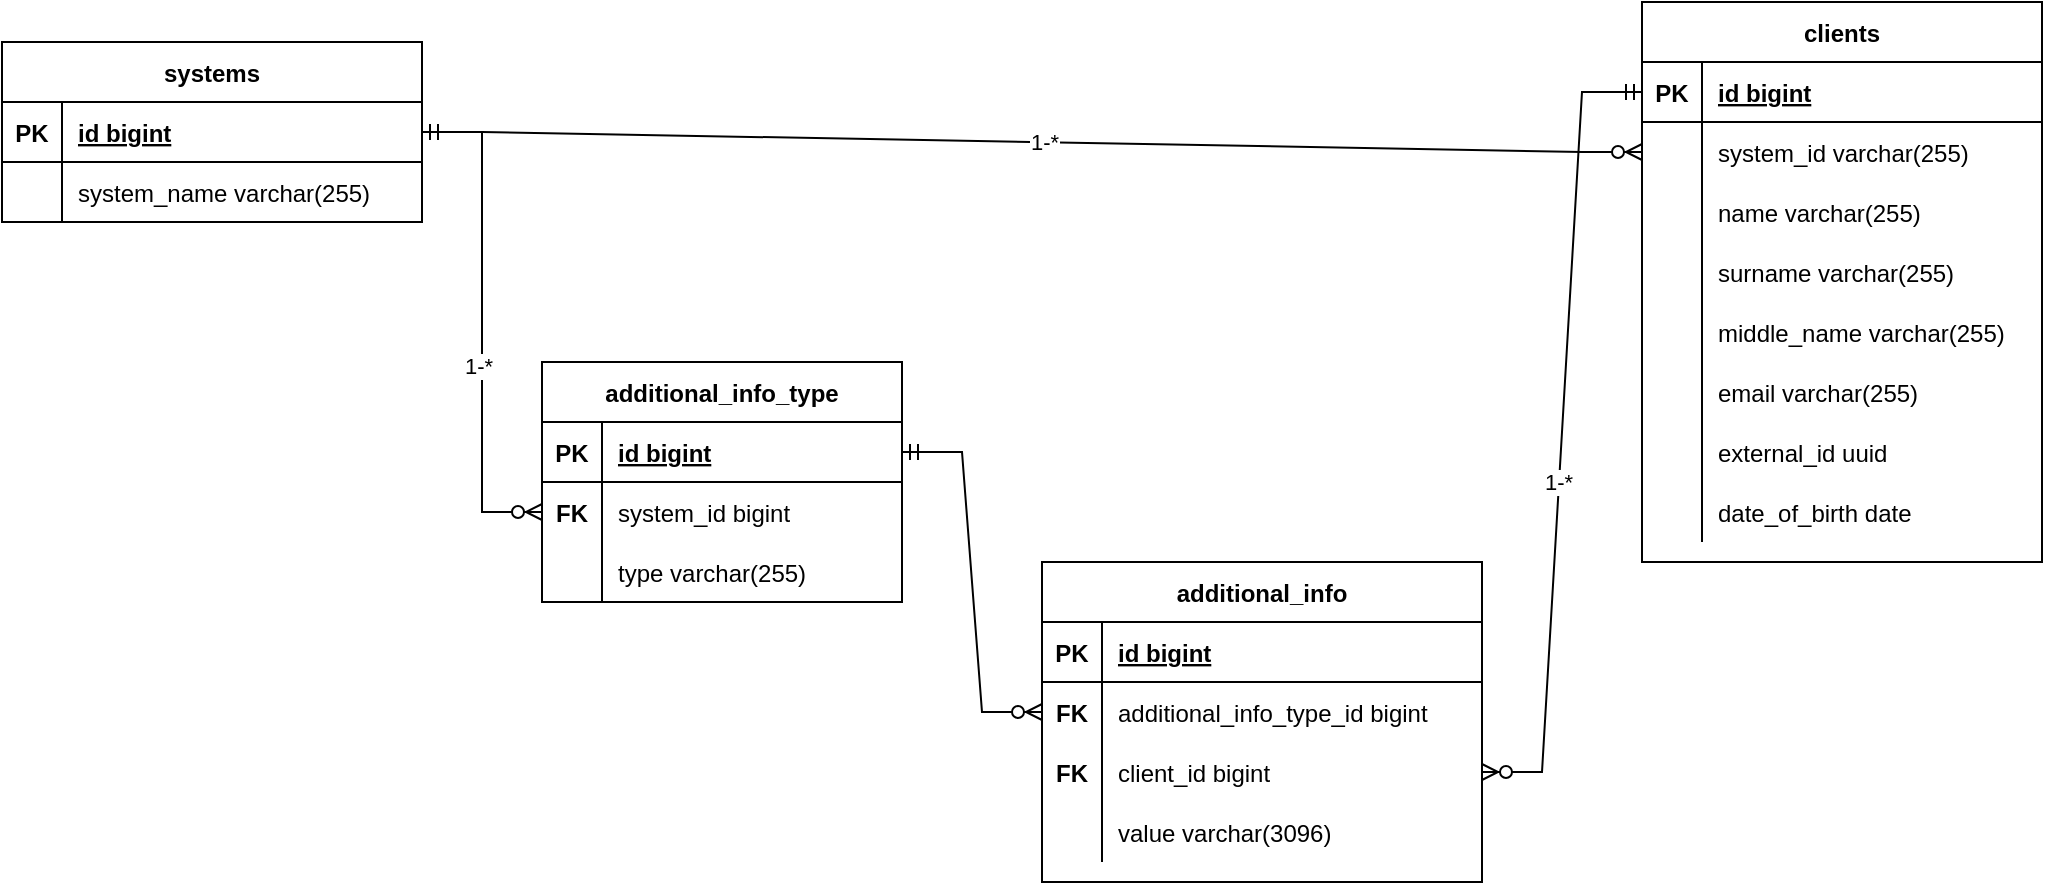 <mxfile version="20.2.3" type="device"><diagram id="jV_T2_jQAepQPOsQJJe9" name="Страница 1"><mxGraphModel dx="2485" dy="998" grid="1" gridSize="10" guides="1" tooltips="1" connect="1" arrows="1" fold="1" page="1" pageScale="1" pageWidth="827" pageHeight="1169" math="0" shadow="0"><root><mxCell id="0"/><mxCell id="1" parent="0"/><mxCell id="NziFc_W_kcKFhqd4VWPX-1" value="clients" style="shape=table;startSize=30;container=1;collapsible=1;childLayout=tableLayout;fixedRows=1;rowLines=0;fontStyle=1;align=center;resizeLast=1;" vertex="1" parent="1"><mxGeometry x="420" y="20" width="200" height="280" as="geometry"/></mxCell><mxCell id="NziFc_W_kcKFhqd4VWPX-2" value="" style="shape=tableRow;horizontal=0;startSize=0;swimlaneHead=0;swimlaneBody=0;fillColor=none;collapsible=0;dropTarget=0;points=[[0,0.5],[1,0.5]];portConstraint=eastwest;top=0;left=0;right=0;bottom=1;" vertex="1" parent="NziFc_W_kcKFhqd4VWPX-1"><mxGeometry y="30" width="200" height="30" as="geometry"/></mxCell><mxCell id="NziFc_W_kcKFhqd4VWPX-3" value="PK" style="shape=partialRectangle;connectable=0;fillColor=none;top=0;left=0;bottom=0;right=0;fontStyle=1;overflow=hidden;" vertex="1" parent="NziFc_W_kcKFhqd4VWPX-2"><mxGeometry width="30" height="30" as="geometry"><mxRectangle width="30" height="30" as="alternateBounds"/></mxGeometry></mxCell><mxCell id="NziFc_W_kcKFhqd4VWPX-4" value="id bigint" style="shape=partialRectangle;connectable=0;fillColor=none;top=0;left=0;bottom=0;right=0;align=left;spacingLeft=6;fontStyle=5;overflow=hidden;" vertex="1" parent="NziFc_W_kcKFhqd4VWPX-2"><mxGeometry x="30" width="170" height="30" as="geometry"><mxRectangle width="170" height="30" as="alternateBounds"/></mxGeometry></mxCell><mxCell id="NziFc_W_kcKFhqd4VWPX-5" value="" style="shape=tableRow;horizontal=0;startSize=0;swimlaneHead=0;swimlaneBody=0;fillColor=none;collapsible=0;dropTarget=0;points=[[0,0.5],[1,0.5]];portConstraint=eastwest;top=0;left=0;right=0;bottom=0;" vertex="1" parent="NziFc_W_kcKFhqd4VWPX-1"><mxGeometry y="60" width="200" height="30" as="geometry"/></mxCell><mxCell id="NziFc_W_kcKFhqd4VWPX-6" value="" style="shape=partialRectangle;connectable=0;fillColor=none;top=0;left=0;bottom=0;right=0;editable=1;overflow=hidden;" vertex="1" parent="NziFc_W_kcKFhqd4VWPX-5"><mxGeometry width="30" height="30" as="geometry"><mxRectangle width="30" height="30" as="alternateBounds"/></mxGeometry></mxCell><mxCell id="NziFc_W_kcKFhqd4VWPX-7" value="system_id varchar(255)" style="shape=partialRectangle;connectable=0;fillColor=none;top=0;left=0;bottom=0;right=0;align=left;spacingLeft=6;overflow=hidden;" vertex="1" parent="NziFc_W_kcKFhqd4VWPX-5"><mxGeometry x="30" width="170" height="30" as="geometry"><mxRectangle width="170" height="30" as="alternateBounds"/></mxGeometry></mxCell><mxCell id="NziFc_W_kcKFhqd4VWPX-8" value="" style="shape=tableRow;horizontal=0;startSize=0;swimlaneHead=0;swimlaneBody=0;fillColor=none;collapsible=0;dropTarget=0;points=[[0,0.5],[1,0.5]];portConstraint=eastwest;top=0;left=0;right=0;bottom=0;" vertex="1" parent="NziFc_W_kcKFhqd4VWPX-1"><mxGeometry y="90" width="200" height="30" as="geometry"/></mxCell><mxCell id="NziFc_W_kcKFhqd4VWPX-9" value="" style="shape=partialRectangle;connectable=0;fillColor=none;top=0;left=0;bottom=0;right=0;editable=1;overflow=hidden;" vertex="1" parent="NziFc_W_kcKFhqd4VWPX-8"><mxGeometry width="30" height="30" as="geometry"><mxRectangle width="30" height="30" as="alternateBounds"/></mxGeometry></mxCell><mxCell id="NziFc_W_kcKFhqd4VWPX-10" value="name varchar(255)" style="shape=partialRectangle;connectable=0;fillColor=none;top=0;left=0;bottom=0;right=0;align=left;spacingLeft=6;overflow=hidden;" vertex="1" parent="NziFc_W_kcKFhqd4VWPX-8"><mxGeometry x="30" width="170" height="30" as="geometry"><mxRectangle width="170" height="30" as="alternateBounds"/></mxGeometry></mxCell><mxCell id="NziFc_W_kcKFhqd4VWPX-11" value="" style="shape=tableRow;horizontal=0;startSize=0;swimlaneHead=0;swimlaneBody=0;fillColor=none;collapsible=0;dropTarget=0;points=[[0,0.5],[1,0.5]];portConstraint=eastwest;top=0;left=0;right=0;bottom=0;" vertex="1" parent="NziFc_W_kcKFhqd4VWPX-1"><mxGeometry y="120" width="200" height="30" as="geometry"/></mxCell><mxCell id="NziFc_W_kcKFhqd4VWPX-12" value="" style="shape=partialRectangle;connectable=0;fillColor=none;top=0;left=0;bottom=0;right=0;editable=1;overflow=hidden;" vertex="1" parent="NziFc_W_kcKFhqd4VWPX-11"><mxGeometry width="30" height="30" as="geometry"><mxRectangle width="30" height="30" as="alternateBounds"/></mxGeometry></mxCell><mxCell id="NziFc_W_kcKFhqd4VWPX-13" value="surname varchar(255)" style="shape=partialRectangle;connectable=0;fillColor=none;top=0;left=0;bottom=0;right=0;align=left;spacingLeft=6;overflow=hidden;" vertex="1" parent="NziFc_W_kcKFhqd4VWPX-11"><mxGeometry x="30" width="170" height="30" as="geometry"><mxRectangle width="170" height="30" as="alternateBounds"/></mxGeometry></mxCell><mxCell id="NziFc_W_kcKFhqd4VWPX-41" value="" style="shape=tableRow;horizontal=0;startSize=0;swimlaneHead=0;swimlaneBody=0;fillColor=none;collapsible=0;dropTarget=0;points=[[0,0.5],[1,0.5]];portConstraint=eastwest;top=0;left=0;right=0;bottom=0;" vertex="1" parent="NziFc_W_kcKFhqd4VWPX-1"><mxGeometry y="150" width="200" height="30" as="geometry"/></mxCell><mxCell id="NziFc_W_kcKFhqd4VWPX-42" value="" style="shape=partialRectangle;connectable=0;fillColor=none;top=0;left=0;bottom=0;right=0;editable=1;overflow=hidden;" vertex="1" parent="NziFc_W_kcKFhqd4VWPX-41"><mxGeometry width="30" height="30" as="geometry"><mxRectangle width="30" height="30" as="alternateBounds"/></mxGeometry></mxCell><mxCell id="NziFc_W_kcKFhqd4VWPX-43" value="middle_name varchar(255)" style="shape=partialRectangle;connectable=0;fillColor=none;top=0;left=0;bottom=0;right=0;align=left;spacingLeft=6;overflow=hidden;" vertex="1" parent="NziFc_W_kcKFhqd4VWPX-41"><mxGeometry x="30" width="170" height="30" as="geometry"><mxRectangle width="170" height="30" as="alternateBounds"/></mxGeometry></mxCell><mxCell id="NziFc_W_kcKFhqd4VWPX-44" value="" style="shape=tableRow;horizontal=0;startSize=0;swimlaneHead=0;swimlaneBody=0;fillColor=none;collapsible=0;dropTarget=0;points=[[0,0.5],[1,0.5]];portConstraint=eastwest;top=0;left=0;right=0;bottom=0;" vertex="1" parent="NziFc_W_kcKFhqd4VWPX-1"><mxGeometry y="180" width="200" height="30" as="geometry"/></mxCell><mxCell id="NziFc_W_kcKFhqd4VWPX-45" value="" style="shape=partialRectangle;connectable=0;fillColor=none;top=0;left=0;bottom=0;right=0;editable=1;overflow=hidden;" vertex="1" parent="NziFc_W_kcKFhqd4VWPX-44"><mxGeometry width="30" height="30" as="geometry"><mxRectangle width="30" height="30" as="alternateBounds"/></mxGeometry></mxCell><mxCell id="NziFc_W_kcKFhqd4VWPX-46" value="email varchar(255)" style="shape=partialRectangle;connectable=0;fillColor=none;top=0;left=0;bottom=0;right=0;align=left;spacingLeft=6;overflow=hidden;" vertex="1" parent="NziFc_W_kcKFhqd4VWPX-44"><mxGeometry x="30" width="170" height="30" as="geometry"><mxRectangle width="170" height="30" as="alternateBounds"/></mxGeometry></mxCell><mxCell id="NziFc_W_kcKFhqd4VWPX-53" value="" style="shape=tableRow;horizontal=0;startSize=0;swimlaneHead=0;swimlaneBody=0;fillColor=none;collapsible=0;dropTarget=0;points=[[0,0.5],[1,0.5]];portConstraint=eastwest;top=0;left=0;right=0;bottom=0;" vertex="1" parent="NziFc_W_kcKFhqd4VWPX-1"><mxGeometry y="210" width="200" height="30" as="geometry"/></mxCell><mxCell id="NziFc_W_kcKFhqd4VWPX-54" value="" style="shape=partialRectangle;connectable=0;fillColor=none;top=0;left=0;bottom=0;right=0;editable=1;overflow=hidden;" vertex="1" parent="NziFc_W_kcKFhqd4VWPX-53"><mxGeometry width="30" height="30" as="geometry"><mxRectangle width="30" height="30" as="alternateBounds"/></mxGeometry></mxCell><mxCell id="NziFc_W_kcKFhqd4VWPX-55" value="external_id uuid" style="shape=partialRectangle;connectable=0;fillColor=none;top=0;left=0;bottom=0;right=0;align=left;spacingLeft=6;overflow=hidden;" vertex="1" parent="NziFc_W_kcKFhqd4VWPX-53"><mxGeometry x="30" width="170" height="30" as="geometry"><mxRectangle width="170" height="30" as="alternateBounds"/></mxGeometry></mxCell><mxCell id="NziFc_W_kcKFhqd4VWPX-47" value="" style="shape=tableRow;horizontal=0;startSize=0;swimlaneHead=0;swimlaneBody=0;fillColor=none;collapsible=0;dropTarget=0;points=[[0,0.5],[1,0.5]];portConstraint=eastwest;top=0;left=0;right=0;bottom=0;" vertex="1" parent="NziFc_W_kcKFhqd4VWPX-1"><mxGeometry y="240" width="200" height="30" as="geometry"/></mxCell><mxCell id="NziFc_W_kcKFhqd4VWPX-48" value="" style="shape=partialRectangle;connectable=0;fillColor=none;top=0;left=0;bottom=0;right=0;editable=1;overflow=hidden;" vertex="1" parent="NziFc_W_kcKFhqd4VWPX-47"><mxGeometry width="30" height="30" as="geometry"><mxRectangle width="30" height="30" as="alternateBounds"/></mxGeometry></mxCell><mxCell id="NziFc_W_kcKFhqd4VWPX-49" value="date_of_birth date" style="shape=partialRectangle;connectable=0;fillColor=none;top=0;left=0;bottom=0;right=0;align=left;spacingLeft=6;overflow=hidden;" vertex="1" parent="NziFc_W_kcKFhqd4VWPX-47"><mxGeometry x="30" width="170" height="30" as="geometry"><mxRectangle width="170" height="30" as="alternateBounds"/></mxGeometry></mxCell><mxCell id="NziFc_W_kcKFhqd4VWPX-14" value="additional_info" style="shape=table;startSize=30;container=1;collapsible=1;childLayout=tableLayout;fixedRows=1;rowLines=0;fontStyle=1;align=center;resizeLast=1;" vertex="1" parent="1"><mxGeometry x="120" y="300" width="220" height="160" as="geometry"/></mxCell><mxCell id="NziFc_W_kcKFhqd4VWPX-15" value="" style="shape=tableRow;horizontal=0;startSize=0;swimlaneHead=0;swimlaneBody=0;fillColor=none;collapsible=0;dropTarget=0;points=[[0,0.5],[1,0.5]];portConstraint=eastwest;top=0;left=0;right=0;bottom=1;" vertex="1" parent="NziFc_W_kcKFhqd4VWPX-14"><mxGeometry y="30" width="220" height="30" as="geometry"/></mxCell><mxCell id="NziFc_W_kcKFhqd4VWPX-16" value="PK" style="shape=partialRectangle;connectable=0;fillColor=none;top=0;left=0;bottom=0;right=0;fontStyle=1;overflow=hidden;" vertex="1" parent="NziFc_W_kcKFhqd4VWPX-15"><mxGeometry width="30" height="30" as="geometry"><mxRectangle width="30" height="30" as="alternateBounds"/></mxGeometry></mxCell><mxCell id="NziFc_W_kcKFhqd4VWPX-17" value="id bigint" style="shape=partialRectangle;connectable=0;fillColor=none;top=0;left=0;bottom=0;right=0;align=left;spacingLeft=6;fontStyle=5;overflow=hidden;" vertex="1" parent="NziFc_W_kcKFhqd4VWPX-15"><mxGeometry x="30" width="190" height="30" as="geometry"><mxRectangle width="190" height="30" as="alternateBounds"/></mxGeometry></mxCell><mxCell id="NziFc_W_kcKFhqd4VWPX-18" value="" style="shape=tableRow;horizontal=0;startSize=0;swimlaneHead=0;swimlaneBody=0;fillColor=none;collapsible=0;dropTarget=0;points=[[0,0.5],[1,0.5]];portConstraint=eastwest;top=0;left=0;right=0;bottom=0;" vertex="1" parent="NziFc_W_kcKFhqd4VWPX-14"><mxGeometry y="60" width="220" height="30" as="geometry"/></mxCell><mxCell id="NziFc_W_kcKFhqd4VWPX-19" value="FK" style="shape=partialRectangle;connectable=0;fillColor=none;top=0;left=0;bottom=0;right=0;editable=1;overflow=hidden;fontStyle=1" vertex="1" parent="NziFc_W_kcKFhqd4VWPX-18"><mxGeometry width="30" height="30" as="geometry"><mxRectangle width="30" height="30" as="alternateBounds"/></mxGeometry></mxCell><mxCell id="NziFc_W_kcKFhqd4VWPX-20" value="additional_info_type_id bigint" style="shape=partialRectangle;connectable=0;fillColor=none;top=0;left=0;bottom=0;right=0;align=left;spacingLeft=6;overflow=hidden;" vertex="1" parent="NziFc_W_kcKFhqd4VWPX-18"><mxGeometry x="30" width="190" height="30" as="geometry"><mxRectangle width="190" height="30" as="alternateBounds"/></mxGeometry></mxCell><mxCell id="NziFc_W_kcKFhqd4VWPX-21" value="" style="shape=tableRow;horizontal=0;startSize=0;swimlaneHead=0;swimlaneBody=0;fillColor=none;collapsible=0;dropTarget=0;points=[[0,0.5],[1,0.5]];portConstraint=eastwest;top=0;left=0;right=0;bottom=0;" vertex="1" parent="NziFc_W_kcKFhqd4VWPX-14"><mxGeometry y="90" width="220" height="30" as="geometry"/></mxCell><mxCell id="NziFc_W_kcKFhqd4VWPX-22" value="FK" style="shape=partialRectangle;connectable=0;fillColor=none;top=0;left=0;bottom=0;right=0;editable=1;overflow=hidden;fontStyle=1" vertex="1" parent="NziFc_W_kcKFhqd4VWPX-21"><mxGeometry width="30" height="30" as="geometry"><mxRectangle width="30" height="30" as="alternateBounds"/></mxGeometry></mxCell><mxCell id="NziFc_W_kcKFhqd4VWPX-23" value="client_id bigint" style="shape=partialRectangle;connectable=0;fillColor=none;top=0;left=0;bottom=0;right=0;align=left;spacingLeft=6;overflow=hidden;" vertex="1" parent="NziFc_W_kcKFhqd4VWPX-21"><mxGeometry x="30" width="190" height="30" as="geometry"><mxRectangle width="190" height="30" as="alternateBounds"/></mxGeometry></mxCell><mxCell id="NziFc_W_kcKFhqd4VWPX-24" value="" style="shape=tableRow;horizontal=0;startSize=0;swimlaneHead=0;swimlaneBody=0;fillColor=none;collapsible=0;dropTarget=0;points=[[0,0.5],[1,0.5]];portConstraint=eastwest;top=0;left=0;right=0;bottom=0;" vertex="1" parent="NziFc_W_kcKFhqd4VWPX-14"><mxGeometry y="120" width="220" height="30" as="geometry"/></mxCell><mxCell id="NziFc_W_kcKFhqd4VWPX-25" value="" style="shape=partialRectangle;connectable=0;fillColor=none;top=0;left=0;bottom=0;right=0;editable=1;overflow=hidden;" vertex="1" parent="NziFc_W_kcKFhqd4VWPX-24"><mxGeometry width="30" height="30" as="geometry"><mxRectangle width="30" height="30" as="alternateBounds"/></mxGeometry></mxCell><mxCell id="NziFc_W_kcKFhqd4VWPX-26" value="value varchar(3096)" style="shape=partialRectangle;connectable=0;fillColor=none;top=0;left=0;bottom=0;right=0;align=left;spacingLeft=6;overflow=hidden;" vertex="1" parent="NziFc_W_kcKFhqd4VWPX-24"><mxGeometry x="30" width="190" height="30" as="geometry"><mxRectangle width="190" height="30" as="alternateBounds"/></mxGeometry></mxCell><mxCell id="NziFc_W_kcKFhqd4VWPX-27" value="systems" style="shape=table;startSize=30;container=1;collapsible=1;childLayout=tableLayout;fixedRows=1;rowLines=0;fontStyle=1;align=center;resizeLast=1;" vertex="1" parent="1"><mxGeometry x="-400" y="40" width="210" height="90" as="geometry"/></mxCell><mxCell id="NziFc_W_kcKFhqd4VWPX-28" value="" style="shape=tableRow;horizontal=0;startSize=0;swimlaneHead=0;swimlaneBody=0;fillColor=none;collapsible=0;dropTarget=0;points=[[0,0.5],[1,0.5]];portConstraint=eastwest;top=0;left=0;right=0;bottom=1;" vertex="1" parent="NziFc_W_kcKFhqd4VWPX-27"><mxGeometry y="30" width="210" height="30" as="geometry"/></mxCell><mxCell id="NziFc_W_kcKFhqd4VWPX-29" value="PK" style="shape=partialRectangle;connectable=0;fillColor=none;top=0;left=0;bottom=0;right=0;fontStyle=1;overflow=hidden;" vertex="1" parent="NziFc_W_kcKFhqd4VWPX-28"><mxGeometry width="30" height="30" as="geometry"><mxRectangle width="30" height="30" as="alternateBounds"/></mxGeometry></mxCell><mxCell id="NziFc_W_kcKFhqd4VWPX-30" value="id bigint" style="shape=partialRectangle;connectable=0;fillColor=none;top=0;left=0;bottom=0;right=0;align=left;spacingLeft=6;fontStyle=5;overflow=hidden;" vertex="1" parent="NziFc_W_kcKFhqd4VWPX-28"><mxGeometry x="30" width="180" height="30" as="geometry"><mxRectangle width="180" height="30" as="alternateBounds"/></mxGeometry></mxCell><mxCell id="NziFc_W_kcKFhqd4VWPX-31" value="" style="shape=tableRow;horizontal=0;startSize=0;swimlaneHead=0;swimlaneBody=0;fillColor=none;collapsible=0;dropTarget=0;points=[[0,0.5],[1,0.5]];portConstraint=eastwest;top=0;left=0;right=0;bottom=0;" vertex="1" parent="NziFc_W_kcKFhqd4VWPX-27"><mxGeometry y="60" width="210" height="30" as="geometry"/></mxCell><mxCell id="NziFc_W_kcKFhqd4VWPX-32" value="" style="shape=partialRectangle;connectable=0;fillColor=none;top=0;left=0;bottom=0;right=0;editable=1;overflow=hidden;" vertex="1" parent="NziFc_W_kcKFhqd4VWPX-31"><mxGeometry width="30" height="30" as="geometry"><mxRectangle width="30" height="30" as="alternateBounds"/></mxGeometry></mxCell><mxCell id="NziFc_W_kcKFhqd4VWPX-33" value="system_name varchar(255)" style="shape=partialRectangle;connectable=0;fillColor=none;top=0;left=0;bottom=0;right=0;align=left;spacingLeft=6;overflow=hidden;" vertex="1" parent="NziFc_W_kcKFhqd4VWPX-31"><mxGeometry x="30" width="180" height="30" as="geometry"><mxRectangle width="180" height="30" as="alternateBounds"/></mxGeometry></mxCell><mxCell id="NziFc_W_kcKFhqd4VWPX-50" value="" style="edgeStyle=entityRelationEdgeStyle;fontSize=12;html=1;endArrow=ERzeroToMany;startArrow=ERmandOne;rounded=0;exitX=1;exitY=0.5;exitDx=0;exitDy=0;entryX=0;entryY=0.5;entryDx=0;entryDy=0;" edge="1" parent="1" source="NziFc_W_kcKFhqd4VWPX-28" target="NziFc_W_kcKFhqd4VWPX-5"><mxGeometry width="100" height="100" relative="1" as="geometry"><mxPoint x="80" y="390" as="sourcePoint"/><mxPoint x="180" y="290" as="targetPoint"/></mxGeometry></mxCell><mxCell id="NziFc_W_kcKFhqd4VWPX-51" value="1-*" style="edgeLabel;html=1;align=center;verticalAlign=middle;resizable=0;points=[];" vertex="1" connectable="0" parent="NziFc_W_kcKFhqd4VWPX-50"><mxGeometry x="0.019" y="-1" relative="1" as="geometry"><mxPoint y="-1" as="offset"/></mxGeometry></mxCell><mxCell id="NziFc_W_kcKFhqd4VWPX-57" value="" style="edgeStyle=entityRelationEdgeStyle;fontSize=12;html=1;endArrow=ERzeroToMany;startArrow=ERmandOne;rounded=0;exitX=1;exitY=0.5;exitDx=0;exitDy=0;entryX=0;entryY=0.5;entryDx=0;entryDy=0;" edge="1" parent="1" source="NziFc_W_kcKFhqd4VWPX-28" target="NziFc_W_kcKFhqd4VWPX-63"><mxGeometry width="100" height="100" relative="1" as="geometry"><mxPoint x="-80" y="380" as="sourcePoint"/><mxPoint x="20" y="280" as="targetPoint"/></mxGeometry></mxCell><mxCell id="NziFc_W_kcKFhqd4VWPX-58" value="1-*" style="edgeLabel;html=1;align=center;verticalAlign=middle;resizable=0;points=[];" vertex="1" connectable="0" parent="NziFc_W_kcKFhqd4VWPX-57"><mxGeometry x="0.171" y="-2" relative="1" as="geometry"><mxPoint as="offset"/></mxGeometry></mxCell><mxCell id="NziFc_W_kcKFhqd4VWPX-59" value="additional_info_type" style="shape=table;startSize=30;container=1;collapsible=1;childLayout=tableLayout;fixedRows=1;rowLines=0;fontStyle=1;align=center;resizeLast=1;" vertex="1" parent="1"><mxGeometry x="-130" y="200" width="180" height="120" as="geometry"/></mxCell><mxCell id="NziFc_W_kcKFhqd4VWPX-60" value="" style="shape=tableRow;horizontal=0;startSize=0;swimlaneHead=0;swimlaneBody=0;fillColor=none;collapsible=0;dropTarget=0;points=[[0,0.5],[1,0.5]];portConstraint=eastwest;top=0;left=0;right=0;bottom=1;" vertex="1" parent="NziFc_W_kcKFhqd4VWPX-59"><mxGeometry y="30" width="180" height="30" as="geometry"/></mxCell><mxCell id="NziFc_W_kcKFhqd4VWPX-61" value="PK" style="shape=partialRectangle;connectable=0;fillColor=none;top=0;left=0;bottom=0;right=0;fontStyle=1;overflow=hidden;" vertex="1" parent="NziFc_W_kcKFhqd4VWPX-60"><mxGeometry width="30" height="30" as="geometry"><mxRectangle width="30" height="30" as="alternateBounds"/></mxGeometry></mxCell><mxCell id="NziFc_W_kcKFhqd4VWPX-62" value="id bigint" style="shape=partialRectangle;connectable=0;fillColor=none;top=0;left=0;bottom=0;right=0;align=left;spacingLeft=6;fontStyle=5;overflow=hidden;" vertex="1" parent="NziFc_W_kcKFhqd4VWPX-60"><mxGeometry x="30" width="150" height="30" as="geometry"><mxRectangle width="150" height="30" as="alternateBounds"/></mxGeometry></mxCell><mxCell id="NziFc_W_kcKFhqd4VWPX-63" value="" style="shape=tableRow;horizontal=0;startSize=0;swimlaneHead=0;swimlaneBody=0;fillColor=none;collapsible=0;dropTarget=0;points=[[0,0.5],[1,0.5]];portConstraint=eastwest;top=0;left=0;right=0;bottom=0;" vertex="1" parent="NziFc_W_kcKFhqd4VWPX-59"><mxGeometry y="60" width="180" height="30" as="geometry"/></mxCell><mxCell id="NziFc_W_kcKFhqd4VWPX-64" value="FK" style="shape=partialRectangle;connectable=0;fillColor=none;top=0;left=0;bottom=0;right=0;editable=1;overflow=hidden;fontStyle=1" vertex="1" parent="NziFc_W_kcKFhqd4VWPX-63"><mxGeometry width="30" height="30" as="geometry"><mxRectangle width="30" height="30" as="alternateBounds"/></mxGeometry></mxCell><mxCell id="NziFc_W_kcKFhqd4VWPX-65" value="system_id bigint" style="shape=partialRectangle;connectable=0;fillColor=none;top=0;left=0;bottom=0;right=0;align=left;spacingLeft=6;overflow=hidden;" vertex="1" parent="NziFc_W_kcKFhqd4VWPX-63"><mxGeometry x="30" width="150" height="30" as="geometry"><mxRectangle width="150" height="30" as="alternateBounds"/></mxGeometry></mxCell><mxCell id="NziFc_W_kcKFhqd4VWPX-66" value="" style="shape=tableRow;horizontal=0;startSize=0;swimlaneHead=0;swimlaneBody=0;fillColor=none;collapsible=0;dropTarget=0;points=[[0,0.5],[1,0.5]];portConstraint=eastwest;top=0;left=0;right=0;bottom=0;" vertex="1" parent="NziFc_W_kcKFhqd4VWPX-59"><mxGeometry y="90" width="180" height="30" as="geometry"/></mxCell><mxCell id="NziFc_W_kcKFhqd4VWPX-67" value="" style="shape=partialRectangle;connectable=0;fillColor=none;top=0;left=0;bottom=0;right=0;editable=1;overflow=hidden;" vertex="1" parent="NziFc_W_kcKFhqd4VWPX-66"><mxGeometry width="30" height="30" as="geometry"><mxRectangle width="30" height="30" as="alternateBounds"/></mxGeometry></mxCell><mxCell id="NziFc_W_kcKFhqd4VWPX-68" value="type varchar(255)" style="shape=partialRectangle;connectable=0;fillColor=none;top=0;left=0;bottom=0;right=0;align=left;spacingLeft=6;overflow=hidden;" vertex="1" parent="NziFc_W_kcKFhqd4VWPX-66"><mxGeometry x="30" width="150" height="30" as="geometry"><mxRectangle width="150" height="30" as="alternateBounds"/></mxGeometry></mxCell><mxCell id="NziFc_W_kcKFhqd4VWPX-72" value="" style="edgeStyle=entityRelationEdgeStyle;fontSize=12;html=1;endArrow=ERzeroToMany;startArrow=ERmandOne;rounded=0;exitX=1;exitY=0.5;exitDx=0;exitDy=0;" edge="1" parent="1" source="NziFc_W_kcKFhqd4VWPX-60" target="NziFc_W_kcKFhqd4VWPX-18"><mxGeometry width="100" height="100" relative="1" as="geometry"><mxPoint x="180" y="370" as="sourcePoint"/><mxPoint x="280" y="270" as="targetPoint"/></mxGeometry></mxCell><mxCell id="NziFc_W_kcKFhqd4VWPX-73" value="" style="edgeStyle=entityRelationEdgeStyle;fontSize=12;html=1;endArrow=ERzeroToMany;startArrow=ERmandOne;rounded=0;exitX=0;exitY=0.5;exitDx=0;exitDy=0;entryX=1;entryY=0.5;entryDx=0;entryDy=0;" edge="1" parent="1" source="NziFc_W_kcKFhqd4VWPX-2" target="NziFc_W_kcKFhqd4VWPX-21"><mxGeometry width="100" height="100" relative="1" as="geometry"><mxPoint x="400" y="260" as="sourcePoint"/><mxPoint x="500" y="160" as="targetPoint"/></mxGeometry></mxCell><mxCell id="NziFc_W_kcKFhqd4VWPX-74" value="1-*" style="edgeLabel;html=1;align=center;verticalAlign=middle;resizable=0;points=[];" vertex="1" connectable="0" parent="NziFc_W_kcKFhqd4VWPX-73"><mxGeometry x="0.125" y="-1" relative="1" as="geometry"><mxPoint as="offset"/></mxGeometry></mxCell></root></mxGraphModel></diagram></mxfile>